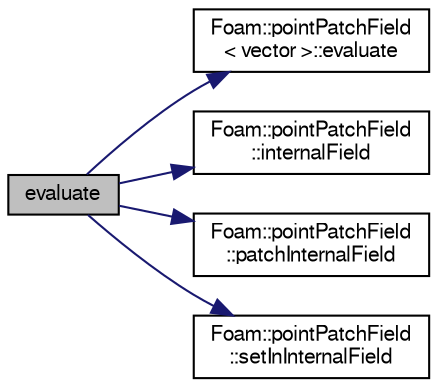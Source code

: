 digraph "evaluate"
{
  bgcolor="transparent";
  edge [fontname="FreeSans",fontsize="10",labelfontname="FreeSans",labelfontsize="10"];
  node [fontname="FreeSans",fontsize="10",shape=record];
  rankdir="LR";
  Node54 [label="evaluate",height=0.2,width=0.4,color="black", fillcolor="grey75", style="filled", fontcolor="black"];
  Node54 -> Node55 [color="midnightblue",fontsize="10",style="solid",fontname="FreeSans"];
  Node55 [label="Foam::pointPatchField\l\< vector \>::evaluate",height=0.2,width=0.4,color="black",URL="$a22946.html#a3b59c070ab0408e3bbb21927540159f4",tooltip="Evaluate the patch field. "];
  Node54 -> Node56 [color="midnightblue",fontsize="10",style="solid",fontname="FreeSans"];
  Node56 [label="Foam::pointPatchField\l::internalField",height=0.2,width=0.4,color="black",URL="$a22946.html#aabe4617bce7226caa0b0210cf4fb4c9d",tooltip="Return internal field reference. "];
  Node54 -> Node57 [color="midnightblue",fontsize="10",style="solid",fontname="FreeSans"];
  Node57 [label="Foam::pointPatchField\l::patchInternalField",height=0.2,width=0.4,color="black",URL="$a22946.html#acb7f087df7d84101b86667e2a5a78997",tooltip="Return field created from appropriate internal field values. "];
  Node54 -> Node58 [color="midnightblue",fontsize="10",style="solid",fontname="FreeSans"];
  Node58 [label="Foam::pointPatchField\l::setInInternalField",height=0.2,width=0.4,color="black",URL="$a22946.html#a7c10ebc708cd3d9f35f0963cf694862d",tooltip="Given the internal field and a patch field,. "];
}
